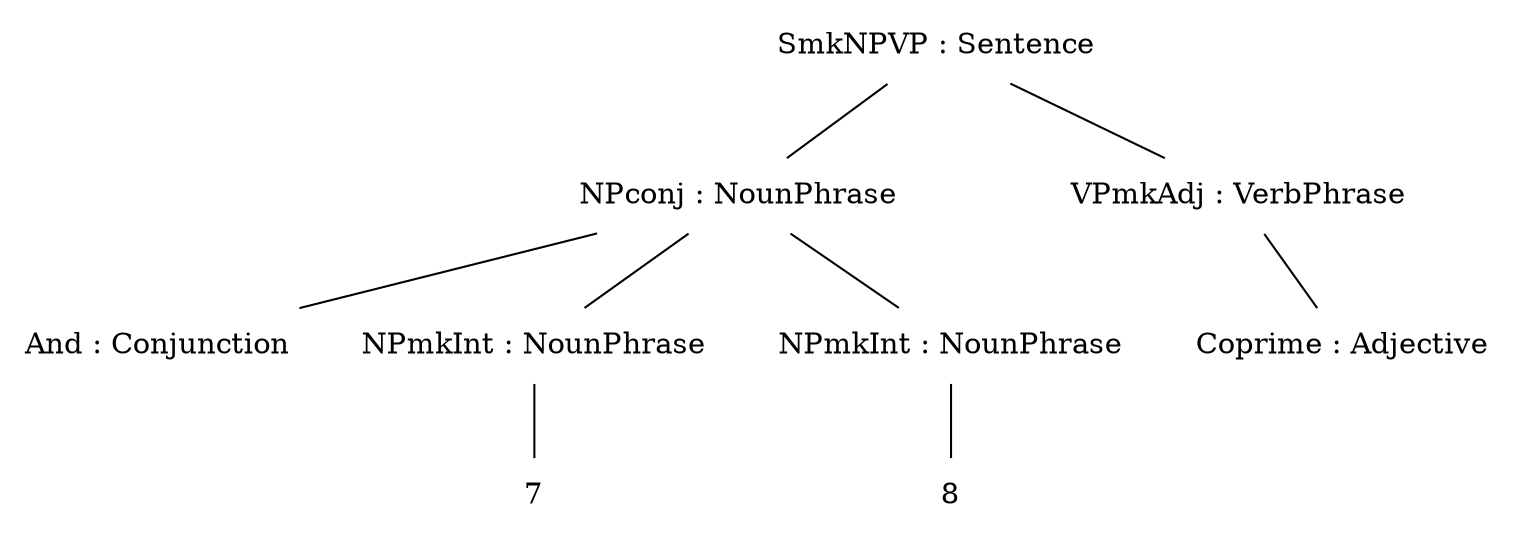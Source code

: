 graph {
n0[label = "SmkNPVP : Sentence", style = "solid", shape = "plaintext"] ;
n0_0[label = "NPconj : NounPhrase", style = "solid", shape = "plaintext"] ;
n0 -- n0_0 [style = "solid"];
n0_0_0[label = "And : Conjunction", style = "solid", shape = "plaintext"] ;
n0_0 -- n0_0_0 [style = "solid"];
n1_0_0[label = "NPmkInt : NounPhrase", style = "solid", shape = "plaintext"] ;
n0_0 -- n1_0_0 [style = "solid"];
n0_1_0_0[label = "7", style = "solid", shape = "plaintext"] ;
n1_0_0 -- n0_1_0_0 [style = "solid"];
n2_0_0[label = "NPmkInt : NounPhrase", style = "solid", shape = "plaintext"] ;
n0_0 -- n2_0_0 [style = "solid"];
n0_2_0_0[label = "8", style = "solid", shape = "plaintext"] ;
n2_0_0 -- n0_2_0_0 [style = "solid"];
n1_0[label = "VPmkAdj : VerbPhrase", style = "solid", shape = "plaintext"] ;
n0 -- n1_0 [style = "solid"];
n0_1_0[label = "Coprime : Adjective", style = "solid", shape = "plaintext"] ;
n1_0 -- n0_1_0 [style = "solid"];
}